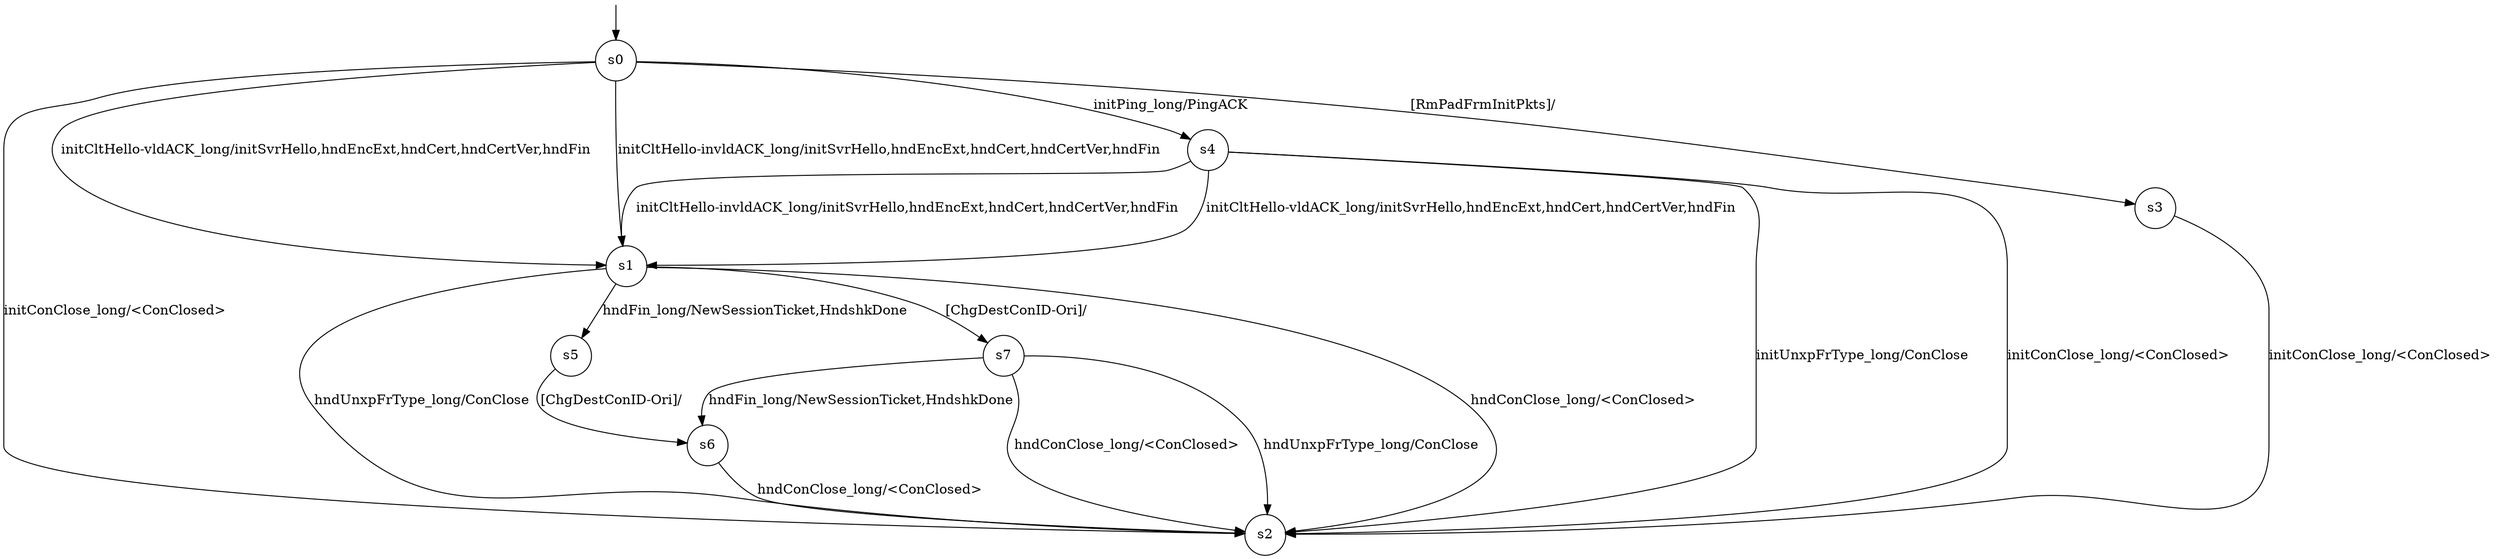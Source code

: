 digraph g {

s0 [shape="circle" label="s0"];
s1 [shape="circle" label="s1"];
s2 [shape="circle" label="s2"];
s3 [shape="circle" label="s3"];
s4 [shape="circle" label="s4"];
s5 [shape="circle" label="s5"];
s6 [shape="circle" label="s6"];
s7 [shape="circle" label="s7"];
s0 -> s4 [label="initPing_long/PingACK "];
s0 -> s2 [label="initConClose_long/<ConClosed> "];
s0 -> s1 [label="initCltHello-vldACK_long/initSvrHello,hndEncExt,hndCert,hndCertVer,hndFin "];
s0 -> s1 [label="initCltHello-invldACK_long/initSvrHello,hndEncExt,hndCert,hndCertVer,hndFin "];
s0 -> s3 [label="[RmPadFrmInitPkts]/ "];
s1 -> s5 [label="hndFin_long/NewSessionTicket,HndshkDone "];
s1 -> s2 [label="hndConClose_long/<ConClosed> "];
s1 -> s2 [label="hndUnxpFrType_long/ConClose "];
s1 -> s7 [label="[ChgDestConID-Ori]/ "];
s3 -> s2 [label="initConClose_long/<ConClosed> "];
s4 -> s2 [label="initConClose_long/<ConClosed> "];
s4 -> s1 [label="initCltHello-vldACK_long/initSvrHello,hndEncExt,hndCert,hndCertVer,hndFin "];
s4 -> s1 [label="initCltHello-invldACK_long/initSvrHello,hndEncExt,hndCert,hndCertVer,hndFin "];
s4 -> s2 [label="initUnxpFrType_long/ConClose "];
s5 -> s6 [label="[ChgDestConID-Ori]/ "];
s6 -> s2 [label="hndConClose_long/<ConClosed> "];
s7 -> s6 [label="hndFin_long/NewSessionTicket,HndshkDone "];
s7 -> s2 [label="hndConClose_long/<ConClosed> "];
s7 -> s2 [label="hndUnxpFrType_long/ConClose "];

__start0 [label="" shape="none" width="0" height="0"];
__start0 -> s0;

}
